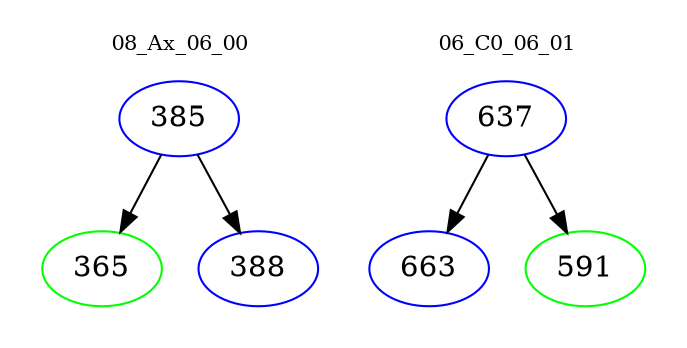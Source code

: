 digraph{
subgraph cluster_0 {
color = white
label = "08_Ax_06_00";
fontsize=10;
T0_385 [label="385", color="blue"]
T0_385 -> T0_365 [color="black"]
T0_365 [label="365", color="green"]
T0_385 -> T0_388 [color="black"]
T0_388 [label="388", color="blue"]
}
subgraph cluster_1 {
color = white
label = "06_C0_06_01";
fontsize=10;
T1_637 [label="637", color="blue"]
T1_637 -> T1_663 [color="black"]
T1_663 [label="663", color="blue"]
T1_637 -> T1_591 [color="black"]
T1_591 [label="591", color="green"]
}
}
